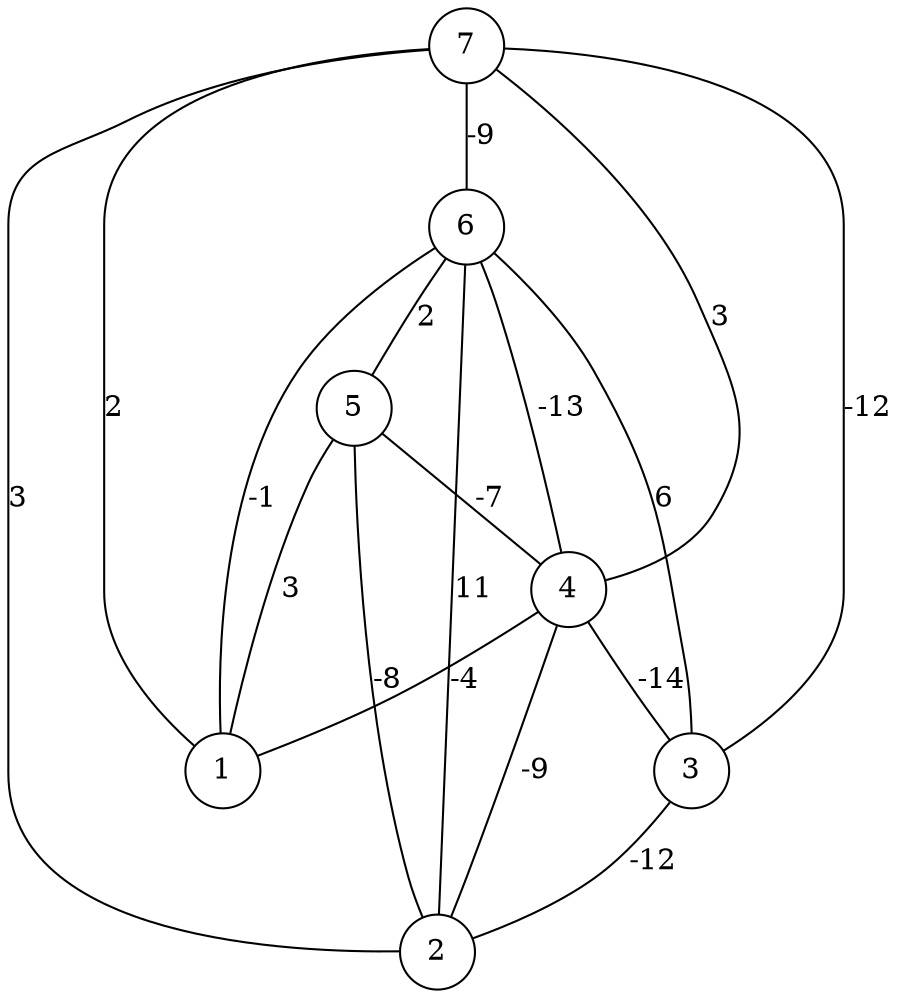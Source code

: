 graph { 
	 fontname="Helvetica,Arial,sans-serif" 
	 node [shape = circle]; 
	 7 -- 1 [label = "2"];
	 7 -- 2 [label = "3"];
	 7 -- 3 [label = "-12"];
	 7 -- 4 [label = "3"];
	 7 -- 6 [label = "-9"];
	 6 -- 1 [label = "-1"];
	 6 -- 2 [label = "11"];
	 6 -- 3 [label = "6"];
	 6 -- 4 [label = "-13"];
	 6 -- 5 [label = "2"];
	 5 -- 1 [label = "3"];
	 5 -- 2 [label = "-8"];
	 5 -- 4 [label = "-7"];
	 4 -- 1 [label = "-4"];
	 4 -- 2 [label = "-9"];
	 4 -- 3 [label = "-14"];
	 3 -- 2 [label = "-12"];
	 1;
	 2;
	 3;
	 4;
	 5;
	 6;
	 7;
}
